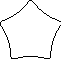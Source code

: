import math;


int gcd(int a, int b) {
  // Assert a, b > 0
  while(a != b) {
    if(a > b) {
      a = a - b;
    } else {
      b = b - a;
    }
  }
  return a;
}


path epitrochoid(int R, int r, real d, int samples=200) {
  int n = quotient(max(R,r), gcd(R, r));
  real dx = 2*pi / samples;
  int nn = n*samples;

  real x[];
  real y[];
  for(int i=0; i <= nn; ++i) {
    real theta = i*dx;
    x[i] = (R+r)*cos(theta) - d*cos(((R+r)/r)*theta);
    y[i] = (R+r)*sin(theta) - d*sin(((R+r)/r)*theta);
  }

  path c = (x[0], y[0]);
  for(int i=1; i <= nn; ++i) {
    c = c -- (x[i], y[i]);
  }
  return c;
}


path hypotrochoid(int R, int r, real d, int samples=200) {
  int n = quotient(R, gcd(R, r));
  real dx = 2*pi / samples;
  int nn = n*samples;

  real x[];
  real y[];
  for(int i=0; i <= nn; ++i) {
    real theta = i*dx;
    x[i] = (R-r)*cos(theta) + d*cos(((R-r)/r)*theta);
    y[i] = (R-r)*sin(theta) - d*sin(((R-r)/r)*theta);
  }

  path c = (x[0], y[0]);
  for(int i=1; i <= nn; ++i) {
    c = c -- (x[i], y[i]);
  }
  return c;
}


// TODO: Import this from _faces.asy
// What is the best way?
pen cut_pen = black + 0.01mm;

int n = 5;
real a = 10mm;
real R = a / (2*sin(pi/n));

real x = 0.5 * a;
real y = sqrt(R^2 - x^2);

pair center = (x,y);
real radius = 0.6 * R;

int r = 10;
int R = 50;
real d = 0.6*r;

draw(shift(center)*scale(0.35)*rotate(18)*hypotrochoid(R, r, d), cut_pen);
